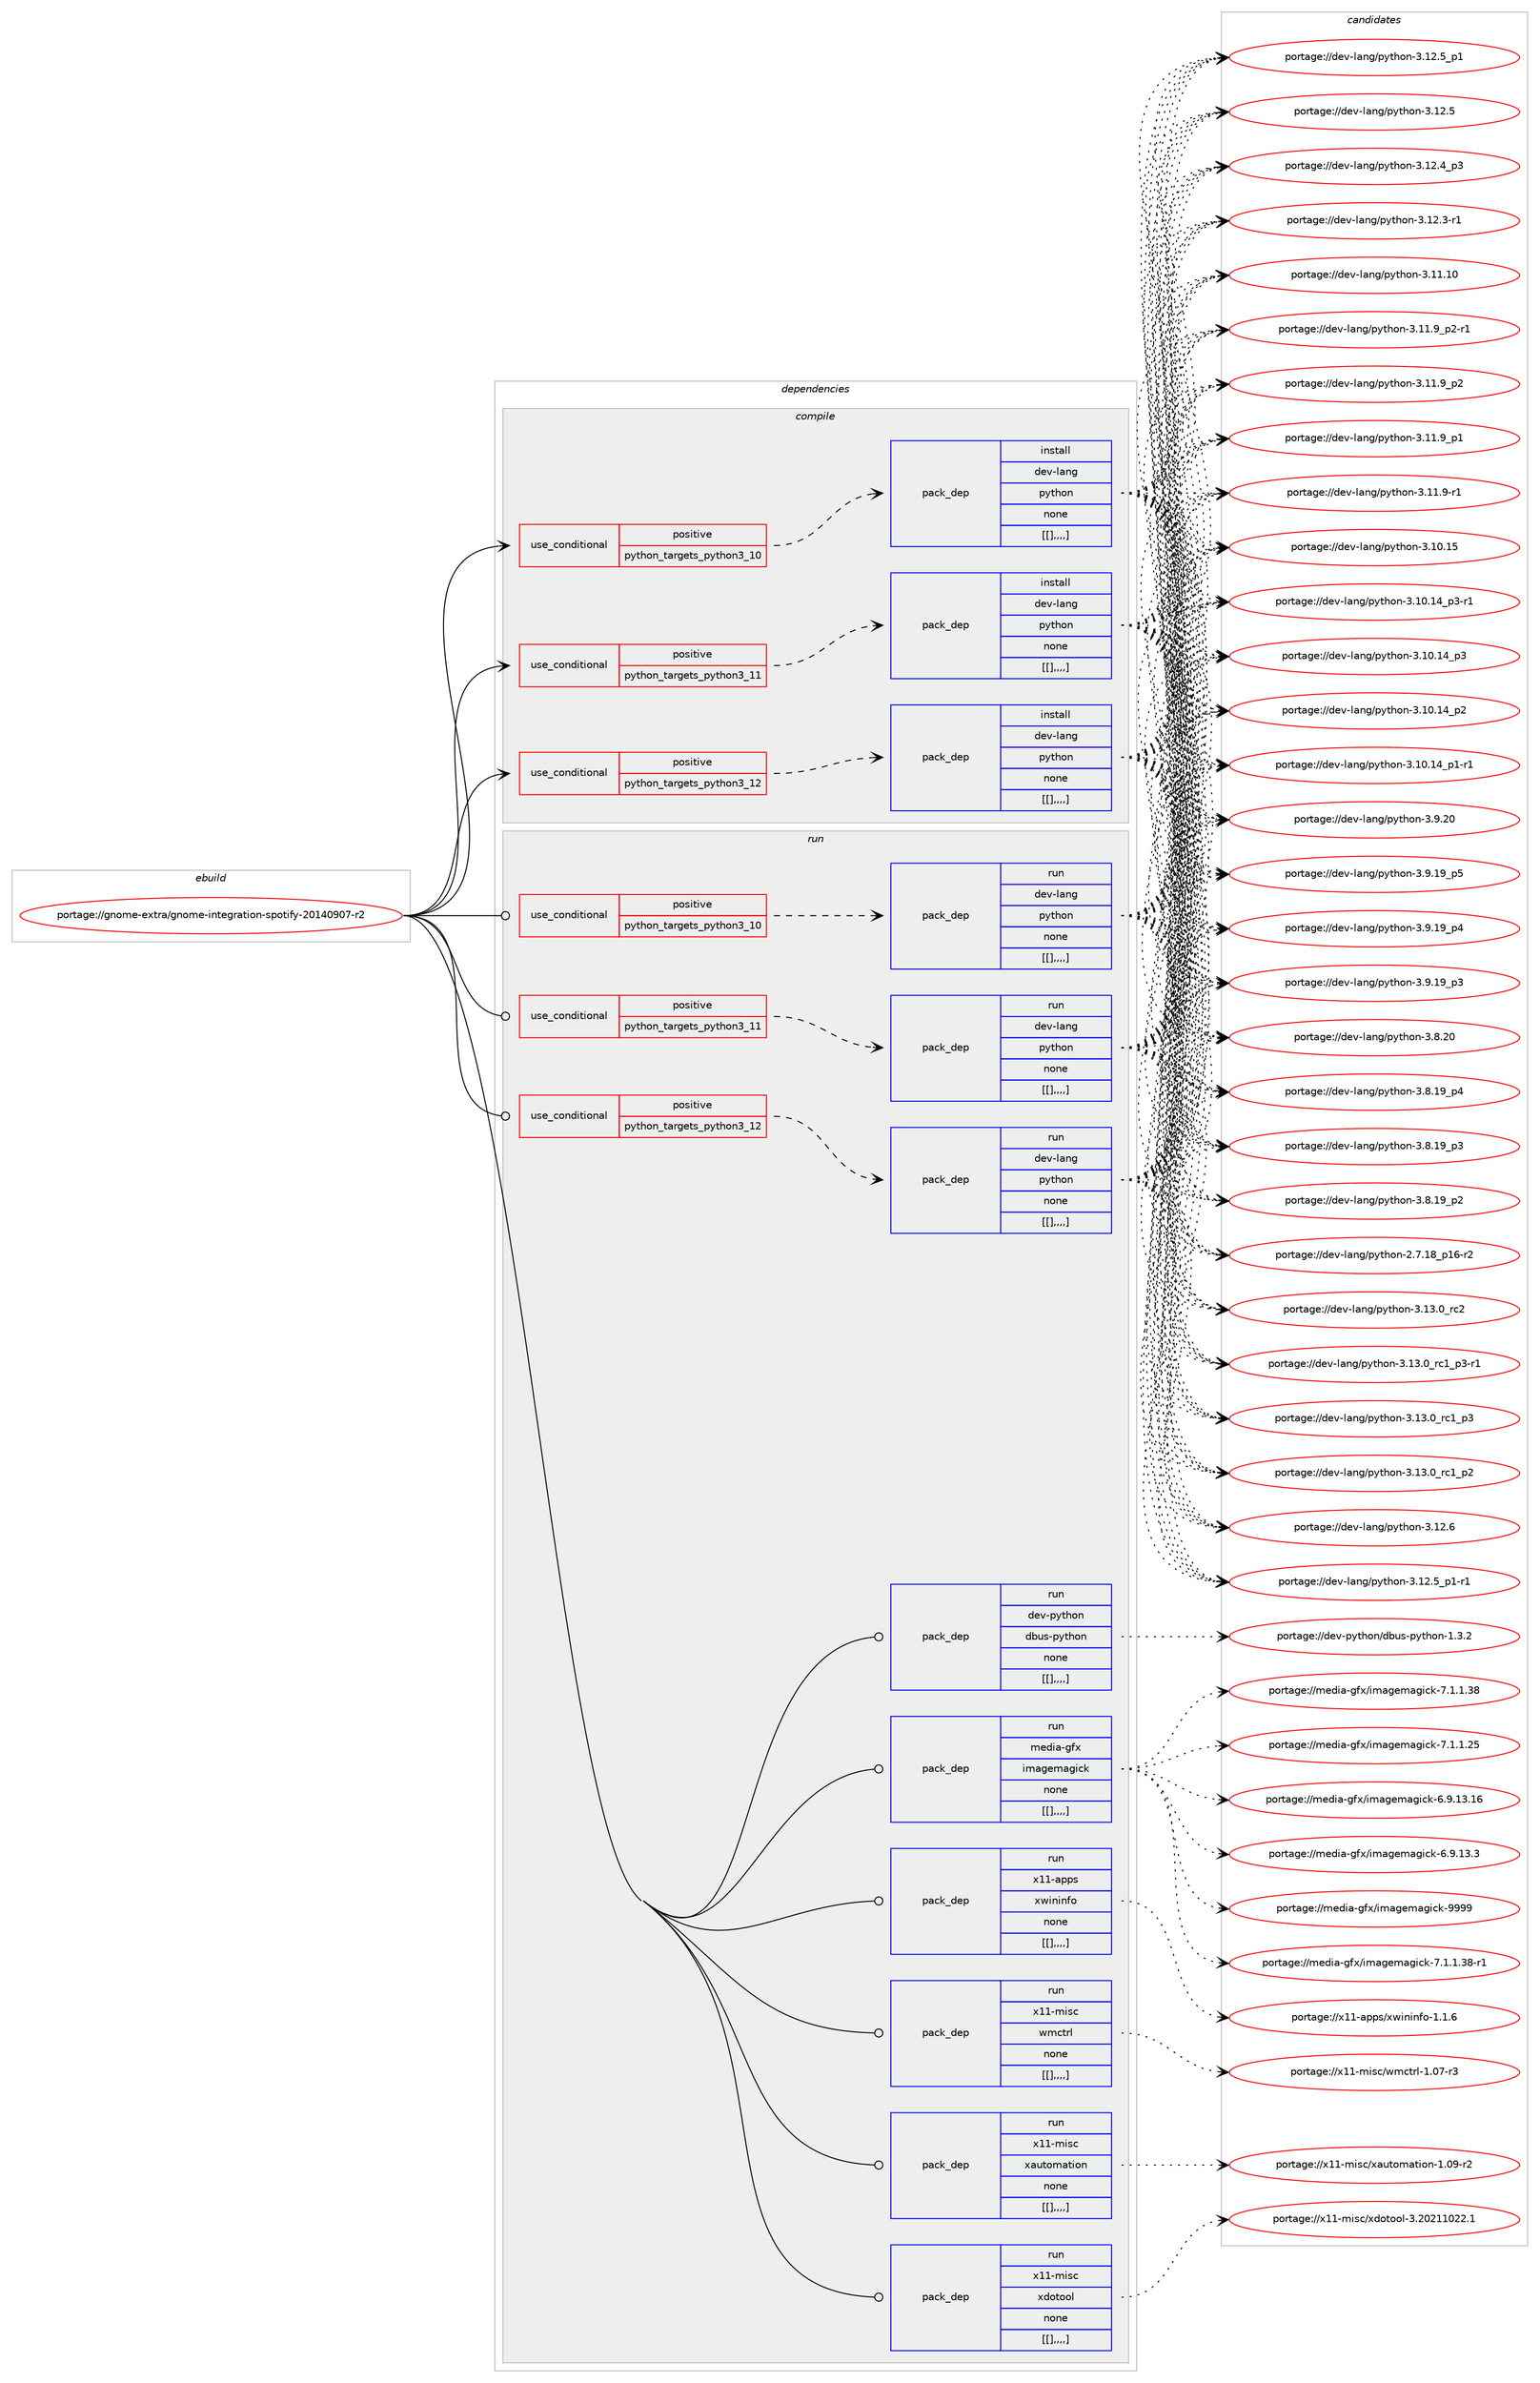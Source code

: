 digraph prolog {

# *************
# Graph options
# *************

newrank=true;
concentrate=true;
compound=true;
graph [rankdir=LR,fontname=Helvetica,fontsize=10,ranksep=1.5];#, ranksep=2.5, nodesep=0.2];
edge  [arrowhead=vee];
node  [fontname=Helvetica,fontsize=10];

# **********
# The ebuild
# **********

subgraph cluster_leftcol {
color=gray;
label=<<i>ebuild</i>>;
id [label="portage://gnome-extra/gnome-integration-spotify-20140907-r2", color=red, width=4, href="../gnome-extra/gnome-integration-spotify-20140907-r2.svg"];
}

# ****************
# The dependencies
# ****************

subgraph cluster_midcol {
color=gray;
label=<<i>dependencies</i>>;
subgraph cluster_compile {
fillcolor="#eeeeee";
style=filled;
label=<<i>compile</i>>;
subgraph cond67675 {
dependency244323 [label=<<TABLE BORDER="0" CELLBORDER="1" CELLSPACING="0" CELLPADDING="4"><TR><TD ROWSPAN="3" CELLPADDING="10">use_conditional</TD></TR><TR><TD>positive</TD></TR><TR><TD>python_targets_python3_10</TD></TR></TABLE>>, shape=none, color=red];
subgraph pack175130 {
dependency244324 [label=<<TABLE BORDER="0" CELLBORDER="1" CELLSPACING="0" CELLPADDING="4" WIDTH="220"><TR><TD ROWSPAN="6" CELLPADDING="30">pack_dep</TD></TR><TR><TD WIDTH="110">install</TD></TR><TR><TD>dev-lang</TD></TR><TR><TD>python</TD></TR><TR><TD>none</TD></TR><TR><TD>[[],,,,]</TD></TR></TABLE>>, shape=none, color=blue];
}
dependency244323:e -> dependency244324:w [weight=20,style="dashed",arrowhead="vee"];
}
id:e -> dependency244323:w [weight=20,style="solid",arrowhead="vee"];
subgraph cond67676 {
dependency244325 [label=<<TABLE BORDER="0" CELLBORDER="1" CELLSPACING="0" CELLPADDING="4"><TR><TD ROWSPAN="3" CELLPADDING="10">use_conditional</TD></TR><TR><TD>positive</TD></TR><TR><TD>python_targets_python3_11</TD></TR></TABLE>>, shape=none, color=red];
subgraph pack175131 {
dependency244326 [label=<<TABLE BORDER="0" CELLBORDER="1" CELLSPACING="0" CELLPADDING="4" WIDTH="220"><TR><TD ROWSPAN="6" CELLPADDING="30">pack_dep</TD></TR><TR><TD WIDTH="110">install</TD></TR><TR><TD>dev-lang</TD></TR><TR><TD>python</TD></TR><TR><TD>none</TD></TR><TR><TD>[[],,,,]</TD></TR></TABLE>>, shape=none, color=blue];
}
dependency244325:e -> dependency244326:w [weight=20,style="dashed",arrowhead="vee"];
}
id:e -> dependency244325:w [weight=20,style="solid",arrowhead="vee"];
subgraph cond67677 {
dependency244327 [label=<<TABLE BORDER="0" CELLBORDER="1" CELLSPACING="0" CELLPADDING="4"><TR><TD ROWSPAN="3" CELLPADDING="10">use_conditional</TD></TR><TR><TD>positive</TD></TR><TR><TD>python_targets_python3_12</TD></TR></TABLE>>, shape=none, color=red];
subgraph pack175132 {
dependency244328 [label=<<TABLE BORDER="0" CELLBORDER="1" CELLSPACING="0" CELLPADDING="4" WIDTH="220"><TR><TD ROWSPAN="6" CELLPADDING="30">pack_dep</TD></TR><TR><TD WIDTH="110">install</TD></TR><TR><TD>dev-lang</TD></TR><TR><TD>python</TD></TR><TR><TD>none</TD></TR><TR><TD>[[],,,,]</TD></TR></TABLE>>, shape=none, color=blue];
}
dependency244327:e -> dependency244328:w [weight=20,style="dashed",arrowhead="vee"];
}
id:e -> dependency244327:w [weight=20,style="solid",arrowhead="vee"];
}
subgraph cluster_compileandrun {
fillcolor="#eeeeee";
style=filled;
label=<<i>compile and run</i>>;
}
subgraph cluster_run {
fillcolor="#eeeeee";
style=filled;
label=<<i>run</i>>;
subgraph cond67678 {
dependency244329 [label=<<TABLE BORDER="0" CELLBORDER="1" CELLSPACING="0" CELLPADDING="4"><TR><TD ROWSPAN="3" CELLPADDING="10">use_conditional</TD></TR><TR><TD>positive</TD></TR><TR><TD>python_targets_python3_10</TD></TR></TABLE>>, shape=none, color=red];
subgraph pack175133 {
dependency244330 [label=<<TABLE BORDER="0" CELLBORDER="1" CELLSPACING="0" CELLPADDING="4" WIDTH="220"><TR><TD ROWSPAN="6" CELLPADDING="30">pack_dep</TD></TR><TR><TD WIDTH="110">run</TD></TR><TR><TD>dev-lang</TD></TR><TR><TD>python</TD></TR><TR><TD>none</TD></TR><TR><TD>[[],,,,]</TD></TR></TABLE>>, shape=none, color=blue];
}
dependency244329:e -> dependency244330:w [weight=20,style="dashed",arrowhead="vee"];
}
id:e -> dependency244329:w [weight=20,style="solid",arrowhead="odot"];
subgraph cond67679 {
dependency244331 [label=<<TABLE BORDER="0" CELLBORDER="1" CELLSPACING="0" CELLPADDING="4"><TR><TD ROWSPAN="3" CELLPADDING="10">use_conditional</TD></TR><TR><TD>positive</TD></TR><TR><TD>python_targets_python3_11</TD></TR></TABLE>>, shape=none, color=red];
subgraph pack175134 {
dependency244332 [label=<<TABLE BORDER="0" CELLBORDER="1" CELLSPACING="0" CELLPADDING="4" WIDTH="220"><TR><TD ROWSPAN="6" CELLPADDING="30">pack_dep</TD></TR><TR><TD WIDTH="110">run</TD></TR><TR><TD>dev-lang</TD></TR><TR><TD>python</TD></TR><TR><TD>none</TD></TR><TR><TD>[[],,,,]</TD></TR></TABLE>>, shape=none, color=blue];
}
dependency244331:e -> dependency244332:w [weight=20,style="dashed",arrowhead="vee"];
}
id:e -> dependency244331:w [weight=20,style="solid",arrowhead="odot"];
subgraph cond67680 {
dependency244333 [label=<<TABLE BORDER="0" CELLBORDER="1" CELLSPACING="0" CELLPADDING="4"><TR><TD ROWSPAN="3" CELLPADDING="10">use_conditional</TD></TR><TR><TD>positive</TD></TR><TR><TD>python_targets_python3_12</TD></TR></TABLE>>, shape=none, color=red];
subgraph pack175135 {
dependency244334 [label=<<TABLE BORDER="0" CELLBORDER="1" CELLSPACING="0" CELLPADDING="4" WIDTH="220"><TR><TD ROWSPAN="6" CELLPADDING="30">pack_dep</TD></TR><TR><TD WIDTH="110">run</TD></TR><TR><TD>dev-lang</TD></TR><TR><TD>python</TD></TR><TR><TD>none</TD></TR><TR><TD>[[],,,,]</TD></TR></TABLE>>, shape=none, color=blue];
}
dependency244333:e -> dependency244334:w [weight=20,style="dashed",arrowhead="vee"];
}
id:e -> dependency244333:w [weight=20,style="solid",arrowhead="odot"];
subgraph pack175136 {
dependency244335 [label=<<TABLE BORDER="0" CELLBORDER="1" CELLSPACING="0" CELLPADDING="4" WIDTH="220"><TR><TD ROWSPAN="6" CELLPADDING="30">pack_dep</TD></TR><TR><TD WIDTH="110">run</TD></TR><TR><TD>dev-python</TD></TR><TR><TD>dbus-python</TD></TR><TR><TD>none</TD></TR><TR><TD>[[],,,,]</TD></TR></TABLE>>, shape=none, color=blue];
}
id:e -> dependency244335:w [weight=20,style="solid",arrowhead="odot"];
subgraph pack175137 {
dependency244336 [label=<<TABLE BORDER="0" CELLBORDER="1" CELLSPACING="0" CELLPADDING="4" WIDTH="220"><TR><TD ROWSPAN="6" CELLPADDING="30">pack_dep</TD></TR><TR><TD WIDTH="110">run</TD></TR><TR><TD>media-gfx</TD></TR><TR><TD>imagemagick</TD></TR><TR><TD>none</TD></TR><TR><TD>[[],,,,]</TD></TR></TABLE>>, shape=none, color=blue];
}
id:e -> dependency244336:w [weight=20,style="solid",arrowhead="odot"];
subgraph pack175138 {
dependency244337 [label=<<TABLE BORDER="0" CELLBORDER="1" CELLSPACING="0" CELLPADDING="4" WIDTH="220"><TR><TD ROWSPAN="6" CELLPADDING="30">pack_dep</TD></TR><TR><TD WIDTH="110">run</TD></TR><TR><TD>x11-apps</TD></TR><TR><TD>xwininfo</TD></TR><TR><TD>none</TD></TR><TR><TD>[[],,,,]</TD></TR></TABLE>>, shape=none, color=blue];
}
id:e -> dependency244337:w [weight=20,style="solid",arrowhead="odot"];
subgraph pack175139 {
dependency244338 [label=<<TABLE BORDER="0" CELLBORDER="1" CELLSPACING="0" CELLPADDING="4" WIDTH="220"><TR><TD ROWSPAN="6" CELLPADDING="30">pack_dep</TD></TR><TR><TD WIDTH="110">run</TD></TR><TR><TD>x11-misc</TD></TR><TR><TD>wmctrl</TD></TR><TR><TD>none</TD></TR><TR><TD>[[],,,,]</TD></TR></TABLE>>, shape=none, color=blue];
}
id:e -> dependency244338:w [weight=20,style="solid",arrowhead="odot"];
subgraph pack175140 {
dependency244339 [label=<<TABLE BORDER="0" CELLBORDER="1" CELLSPACING="0" CELLPADDING="4" WIDTH="220"><TR><TD ROWSPAN="6" CELLPADDING="30">pack_dep</TD></TR><TR><TD WIDTH="110">run</TD></TR><TR><TD>x11-misc</TD></TR><TR><TD>xautomation</TD></TR><TR><TD>none</TD></TR><TR><TD>[[],,,,]</TD></TR></TABLE>>, shape=none, color=blue];
}
id:e -> dependency244339:w [weight=20,style="solid",arrowhead="odot"];
subgraph pack175141 {
dependency244340 [label=<<TABLE BORDER="0" CELLBORDER="1" CELLSPACING="0" CELLPADDING="4" WIDTH="220"><TR><TD ROWSPAN="6" CELLPADDING="30">pack_dep</TD></TR><TR><TD WIDTH="110">run</TD></TR><TR><TD>x11-misc</TD></TR><TR><TD>xdotool</TD></TR><TR><TD>none</TD></TR><TR><TD>[[],,,,]</TD></TR></TABLE>>, shape=none, color=blue];
}
id:e -> dependency244340:w [weight=20,style="solid",arrowhead="odot"];
}
}

# **************
# The candidates
# **************

subgraph cluster_choices {
rank=same;
color=gray;
label=<<i>candidates</i>>;

subgraph choice175130 {
color=black;
nodesep=1;
choice10010111845108971101034711212111610411111045514649514648951149950 [label="portage://dev-lang/python-3.13.0_rc2", color=red, width=4,href="../dev-lang/python-3.13.0_rc2.svg"];
choice1001011184510897110103471121211161041111104551464951464895114994995112514511449 [label="portage://dev-lang/python-3.13.0_rc1_p3-r1", color=red, width=4,href="../dev-lang/python-3.13.0_rc1_p3-r1.svg"];
choice100101118451089711010347112121116104111110455146495146489511499499511251 [label="portage://dev-lang/python-3.13.0_rc1_p3", color=red, width=4,href="../dev-lang/python-3.13.0_rc1_p3.svg"];
choice100101118451089711010347112121116104111110455146495146489511499499511250 [label="portage://dev-lang/python-3.13.0_rc1_p2", color=red, width=4,href="../dev-lang/python-3.13.0_rc1_p2.svg"];
choice10010111845108971101034711212111610411111045514649504654 [label="portage://dev-lang/python-3.12.6", color=red, width=4,href="../dev-lang/python-3.12.6.svg"];
choice1001011184510897110103471121211161041111104551464950465395112494511449 [label="portage://dev-lang/python-3.12.5_p1-r1", color=red, width=4,href="../dev-lang/python-3.12.5_p1-r1.svg"];
choice100101118451089711010347112121116104111110455146495046539511249 [label="portage://dev-lang/python-3.12.5_p1", color=red, width=4,href="../dev-lang/python-3.12.5_p1.svg"];
choice10010111845108971101034711212111610411111045514649504653 [label="portage://dev-lang/python-3.12.5", color=red, width=4,href="../dev-lang/python-3.12.5.svg"];
choice100101118451089711010347112121116104111110455146495046529511251 [label="portage://dev-lang/python-3.12.4_p3", color=red, width=4,href="../dev-lang/python-3.12.4_p3.svg"];
choice100101118451089711010347112121116104111110455146495046514511449 [label="portage://dev-lang/python-3.12.3-r1", color=red, width=4,href="../dev-lang/python-3.12.3-r1.svg"];
choice1001011184510897110103471121211161041111104551464949464948 [label="portage://dev-lang/python-3.11.10", color=red, width=4,href="../dev-lang/python-3.11.10.svg"];
choice1001011184510897110103471121211161041111104551464949465795112504511449 [label="portage://dev-lang/python-3.11.9_p2-r1", color=red, width=4,href="../dev-lang/python-3.11.9_p2-r1.svg"];
choice100101118451089711010347112121116104111110455146494946579511250 [label="portage://dev-lang/python-3.11.9_p2", color=red, width=4,href="../dev-lang/python-3.11.9_p2.svg"];
choice100101118451089711010347112121116104111110455146494946579511249 [label="portage://dev-lang/python-3.11.9_p1", color=red, width=4,href="../dev-lang/python-3.11.9_p1.svg"];
choice100101118451089711010347112121116104111110455146494946574511449 [label="portage://dev-lang/python-3.11.9-r1", color=red, width=4,href="../dev-lang/python-3.11.9-r1.svg"];
choice1001011184510897110103471121211161041111104551464948464953 [label="portage://dev-lang/python-3.10.15", color=red, width=4,href="../dev-lang/python-3.10.15.svg"];
choice100101118451089711010347112121116104111110455146494846495295112514511449 [label="portage://dev-lang/python-3.10.14_p3-r1", color=red, width=4,href="../dev-lang/python-3.10.14_p3-r1.svg"];
choice10010111845108971101034711212111610411111045514649484649529511251 [label="portage://dev-lang/python-3.10.14_p3", color=red, width=4,href="../dev-lang/python-3.10.14_p3.svg"];
choice10010111845108971101034711212111610411111045514649484649529511250 [label="portage://dev-lang/python-3.10.14_p2", color=red, width=4,href="../dev-lang/python-3.10.14_p2.svg"];
choice100101118451089711010347112121116104111110455146494846495295112494511449 [label="portage://dev-lang/python-3.10.14_p1-r1", color=red, width=4,href="../dev-lang/python-3.10.14_p1-r1.svg"];
choice10010111845108971101034711212111610411111045514657465048 [label="portage://dev-lang/python-3.9.20", color=red, width=4,href="../dev-lang/python-3.9.20.svg"];
choice100101118451089711010347112121116104111110455146574649579511253 [label="portage://dev-lang/python-3.9.19_p5", color=red, width=4,href="../dev-lang/python-3.9.19_p5.svg"];
choice100101118451089711010347112121116104111110455146574649579511252 [label="portage://dev-lang/python-3.9.19_p4", color=red, width=4,href="../dev-lang/python-3.9.19_p4.svg"];
choice100101118451089711010347112121116104111110455146574649579511251 [label="portage://dev-lang/python-3.9.19_p3", color=red, width=4,href="../dev-lang/python-3.9.19_p3.svg"];
choice10010111845108971101034711212111610411111045514656465048 [label="portage://dev-lang/python-3.8.20", color=red, width=4,href="../dev-lang/python-3.8.20.svg"];
choice100101118451089711010347112121116104111110455146564649579511252 [label="portage://dev-lang/python-3.8.19_p4", color=red, width=4,href="../dev-lang/python-3.8.19_p4.svg"];
choice100101118451089711010347112121116104111110455146564649579511251 [label="portage://dev-lang/python-3.8.19_p3", color=red, width=4,href="../dev-lang/python-3.8.19_p3.svg"];
choice100101118451089711010347112121116104111110455146564649579511250 [label="portage://dev-lang/python-3.8.19_p2", color=red, width=4,href="../dev-lang/python-3.8.19_p2.svg"];
choice100101118451089711010347112121116104111110455046554649569511249544511450 [label="portage://dev-lang/python-2.7.18_p16-r2", color=red, width=4,href="../dev-lang/python-2.7.18_p16-r2.svg"];
dependency244324:e -> choice10010111845108971101034711212111610411111045514649514648951149950:w [style=dotted,weight="100"];
dependency244324:e -> choice1001011184510897110103471121211161041111104551464951464895114994995112514511449:w [style=dotted,weight="100"];
dependency244324:e -> choice100101118451089711010347112121116104111110455146495146489511499499511251:w [style=dotted,weight="100"];
dependency244324:e -> choice100101118451089711010347112121116104111110455146495146489511499499511250:w [style=dotted,weight="100"];
dependency244324:e -> choice10010111845108971101034711212111610411111045514649504654:w [style=dotted,weight="100"];
dependency244324:e -> choice1001011184510897110103471121211161041111104551464950465395112494511449:w [style=dotted,weight="100"];
dependency244324:e -> choice100101118451089711010347112121116104111110455146495046539511249:w [style=dotted,weight="100"];
dependency244324:e -> choice10010111845108971101034711212111610411111045514649504653:w [style=dotted,weight="100"];
dependency244324:e -> choice100101118451089711010347112121116104111110455146495046529511251:w [style=dotted,weight="100"];
dependency244324:e -> choice100101118451089711010347112121116104111110455146495046514511449:w [style=dotted,weight="100"];
dependency244324:e -> choice1001011184510897110103471121211161041111104551464949464948:w [style=dotted,weight="100"];
dependency244324:e -> choice1001011184510897110103471121211161041111104551464949465795112504511449:w [style=dotted,weight="100"];
dependency244324:e -> choice100101118451089711010347112121116104111110455146494946579511250:w [style=dotted,weight="100"];
dependency244324:e -> choice100101118451089711010347112121116104111110455146494946579511249:w [style=dotted,weight="100"];
dependency244324:e -> choice100101118451089711010347112121116104111110455146494946574511449:w [style=dotted,weight="100"];
dependency244324:e -> choice1001011184510897110103471121211161041111104551464948464953:w [style=dotted,weight="100"];
dependency244324:e -> choice100101118451089711010347112121116104111110455146494846495295112514511449:w [style=dotted,weight="100"];
dependency244324:e -> choice10010111845108971101034711212111610411111045514649484649529511251:w [style=dotted,weight="100"];
dependency244324:e -> choice10010111845108971101034711212111610411111045514649484649529511250:w [style=dotted,weight="100"];
dependency244324:e -> choice100101118451089711010347112121116104111110455146494846495295112494511449:w [style=dotted,weight="100"];
dependency244324:e -> choice10010111845108971101034711212111610411111045514657465048:w [style=dotted,weight="100"];
dependency244324:e -> choice100101118451089711010347112121116104111110455146574649579511253:w [style=dotted,weight="100"];
dependency244324:e -> choice100101118451089711010347112121116104111110455146574649579511252:w [style=dotted,weight="100"];
dependency244324:e -> choice100101118451089711010347112121116104111110455146574649579511251:w [style=dotted,weight="100"];
dependency244324:e -> choice10010111845108971101034711212111610411111045514656465048:w [style=dotted,weight="100"];
dependency244324:e -> choice100101118451089711010347112121116104111110455146564649579511252:w [style=dotted,weight="100"];
dependency244324:e -> choice100101118451089711010347112121116104111110455146564649579511251:w [style=dotted,weight="100"];
dependency244324:e -> choice100101118451089711010347112121116104111110455146564649579511250:w [style=dotted,weight="100"];
dependency244324:e -> choice100101118451089711010347112121116104111110455046554649569511249544511450:w [style=dotted,weight="100"];
}
subgraph choice175131 {
color=black;
nodesep=1;
choice10010111845108971101034711212111610411111045514649514648951149950 [label="portage://dev-lang/python-3.13.0_rc2", color=red, width=4,href="../dev-lang/python-3.13.0_rc2.svg"];
choice1001011184510897110103471121211161041111104551464951464895114994995112514511449 [label="portage://dev-lang/python-3.13.0_rc1_p3-r1", color=red, width=4,href="../dev-lang/python-3.13.0_rc1_p3-r1.svg"];
choice100101118451089711010347112121116104111110455146495146489511499499511251 [label="portage://dev-lang/python-3.13.0_rc1_p3", color=red, width=4,href="../dev-lang/python-3.13.0_rc1_p3.svg"];
choice100101118451089711010347112121116104111110455146495146489511499499511250 [label="portage://dev-lang/python-3.13.0_rc1_p2", color=red, width=4,href="../dev-lang/python-3.13.0_rc1_p2.svg"];
choice10010111845108971101034711212111610411111045514649504654 [label="portage://dev-lang/python-3.12.6", color=red, width=4,href="../dev-lang/python-3.12.6.svg"];
choice1001011184510897110103471121211161041111104551464950465395112494511449 [label="portage://dev-lang/python-3.12.5_p1-r1", color=red, width=4,href="../dev-lang/python-3.12.5_p1-r1.svg"];
choice100101118451089711010347112121116104111110455146495046539511249 [label="portage://dev-lang/python-3.12.5_p1", color=red, width=4,href="../dev-lang/python-3.12.5_p1.svg"];
choice10010111845108971101034711212111610411111045514649504653 [label="portage://dev-lang/python-3.12.5", color=red, width=4,href="../dev-lang/python-3.12.5.svg"];
choice100101118451089711010347112121116104111110455146495046529511251 [label="portage://dev-lang/python-3.12.4_p3", color=red, width=4,href="../dev-lang/python-3.12.4_p3.svg"];
choice100101118451089711010347112121116104111110455146495046514511449 [label="portage://dev-lang/python-3.12.3-r1", color=red, width=4,href="../dev-lang/python-3.12.3-r1.svg"];
choice1001011184510897110103471121211161041111104551464949464948 [label="portage://dev-lang/python-3.11.10", color=red, width=4,href="../dev-lang/python-3.11.10.svg"];
choice1001011184510897110103471121211161041111104551464949465795112504511449 [label="portage://dev-lang/python-3.11.9_p2-r1", color=red, width=4,href="../dev-lang/python-3.11.9_p2-r1.svg"];
choice100101118451089711010347112121116104111110455146494946579511250 [label="portage://dev-lang/python-3.11.9_p2", color=red, width=4,href="../dev-lang/python-3.11.9_p2.svg"];
choice100101118451089711010347112121116104111110455146494946579511249 [label="portage://dev-lang/python-3.11.9_p1", color=red, width=4,href="../dev-lang/python-3.11.9_p1.svg"];
choice100101118451089711010347112121116104111110455146494946574511449 [label="portage://dev-lang/python-3.11.9-r1", color=red, width=4,href="../dev-lang/python-3.11.9-r1.svg"];
choice1001011184510897110103471121211161041111104551464948464953 [label="portage://dev-lang/python-3.10.15", color=red, width=4,href="../dev-lang/python-3.10.15.svg"];
choice100101118451089711010347112121116104111110455146494846495295112514511449 [label="portage://dev-lang/python-3.10.14_p3-r1", color=red, width=4,href="../dev-lang/python-3.10.14_p3-r1.svg"];
choice10010111845108971101034711212111610411111045514649484649529511251 [label="portage://dev-lang/python-3.10.14_p3", color=red, width=4,href="../dev-lang/python-3.10.14_p3.svg"];
choice10010111845108971101034711212111610411111045514649484649529511250 [label="portage://dev-lang/python-3.10.14_p2", color=red, width=4,href="../dev-lang/python-3.10.14_p2.svg"];
choice100101118451089711010347112121116104111110455146494846495295112494511449 [label="portage://dev-lang/python-3.10.14_p1-r1", color=red, width=4,href="../dev-lang/python-3.10.14_p1-r1.svg"];
choice10010111845108971101034711212111610411111045514657465048 [label="portage://dev-lang/python-3.9.20", color=red, width=4,href="../dev-lang/python-3.9.20.svg"];
choice100101118451089711010347112121116104111110455146574649579511253 [label="portage://dev-lang/python-3.9.19_p5", color=red, width=4,href="../dev-lang/python-3.9.19_p5.svg"];
choice100101118451089711010347112121116104111110455146574649579511252 [label="portage://dev-lang/python-3.9.19_p4", color=red, width=4,href="../dev-lang/python-3.9.19_p4.svg"];
choice100101118451089711010347112121116104111110455146574649579511251 [label="portage://dev-lang/python-3.9.19_p3", color=red, width=4,href="../dev-lang/python-3.9.19_p3.svg"];
choice10010111845108971101034711212111610411111045514656465048 [label="portage://dev-lang/python-3.8.20", color=red, width=4,href="../dev-lang/python-3.8.20.svg"];
choice100101118451089711010347112121116104111110455146564649579511252 [label="portage://dev-lang/python-3.8.19_p4", color=red, width=4,href="../dev-lang/python-3.8.19_p4.svg"];
choice100101118451089711010347112121116104111110455146564649579511251 [label="portage://dev-lang/python-3.8.19_p3", color=red, width=4,href="../dev-lang/python-3.8.19_p3.svg"];
choice100101118451089711010347112121116104111110455146564649579511250 [label="portage://dev-lang/python-3.8.19_p2", color=red, width=4,href="../dev-lang/python-3.8.19_p2.svg"];
choice100101118451089711010347112121116104111110455046554649569511249544511450 [label="portage://dev-lang/python-2.7.18_p16-r2", color=red, width=4,href="../dev-lang/python-2.7.18_p16-r2.svg"];
dependency244326:e -> choice10010111845108971101034711212111610411111045514649514648951149950:w [style=dotted,weight="100"];
dependency244326:e -> choice1001011184510897110103471121211161041111104551464951464895114994995112514511449:w [style=dotted,weight="100"];
dependency244326:e -> choice100101118451089711010347112121116104111110455146495146489511499499511251:w [style=dotted,weight="100"];
dependency244326:e -> choice100101118451089711010347112121116104111110455146495146489511499499511250:w [style=dotted,weight="100"];
dependency244326:e -> choice10010111845108971101034711212111610411111045514649504654:w [style=dotted,weight="100"];
dependency244326:e -> choice1001011184510897110103471121211161041111104551464950465395112494511449:w [style=dotted,weight="100"];
dependency244326:e -> choice100101118451089711010347112121116104111110455146495046539511249:w [style=dotted,weight="100"];
dependency244326:e -> choice10010111845108971101034711212111610411111045514649504653:w [style=dotted,weight="100"];
dependency244326:e -> choice100101118451089711010347112121116104111110455146495046529511251:w [style=dotted,weight="100"];
dependency244326:e -> choice100101118451089711010347112121116104111110455146495046514511449:w [style=dotted,weight="100"];
dependency244326:e -> choice1001011184510897110103471121211161041111104551464949464948:w [style=dotted,weight="100"];
dependency244326:e -> choice1001011184510897110103471121211161041111104551464949465795112504511449:w [style=dotted,weight="100"];
dependency244326:e -> choice100101118451089711010347112121116104111110455146494946579511250:w [style=dotted,weight="100"];
dependency244326:e -> choice100101118451089711010347112121116104111110455146494946579511249:w [style=dotted,weight="100"];
dependency244326:e -> choice100101118451089711010347112121116104111110455146494946574511449:w [style=dotted,weight="100"];
dependency244326:e -> choice1001011184510897110103471121211161041111104551464948464953:w [style=dotted,weight="100"];
dependency244326:e -> choice100101118451089711010347112121116104111110455146494846495295112514511449:w [style=dotted,weight="100"];
dependency244326:e -> choice10010111845108971101034711212111610411111045514649484649529511251:w [style=dotted,weight="100"];
dependency244326:e -> choice10010111845108971101034711212111610411111045514649484649529511250:w [style=dotted,weight="100"];
dependency244326:e -> choice100101118451089711010347112121116104111110455146494846495295112494511449:w [style=dotted,weight="100"];
dependency244326:e -> choice10010111845108971101034711212111610411111045514657465048:w [style=dotted,weight="100"];
dependency244326:e -> choice100101118451089711010347112121116104111110455146574649579511253:w [style=dotted,weight="100"];
dependency244326:e -> choice100101118451089711010347112121116104111110455146574649579511252:w [style=dotted,weight="100"];
dependency244326:e -> choice100101118451089711010347112121116104111110455146574649579511251:w [style=dotted,weight="100"];
dependency244326:e -> choice10010111845108971101034711212111610411111045514656465048:w [style=dotted,weight="100"];
dependency244326:e -> choice100101118451089711010347112121116104111110455146564649579511252:w [style=dotted,weight="100"];
dependency244326:e -> choice100101118451089711010347112121116104111110455146564649579511251:w [style=dotted,weight="100"];
dependency244326:e -> choice100101118451089711010347112121116104111110455146564649579511250:w [style=dotted,weight="100"];
dependency244326:e -> choice100101118451089711010347112121116104111110455046554649569511249544511450:w [style=dotted,weight="100"];
}
subgraph choice175132 {
color=black;
nodesep=1;
choice10010111845108971101034711212111610411111045514649514648951149950 [label="portage://dev-lang/python-3.13.0_rc2", color=red, width=4,href="../dev-lang/python-3.13.0_rc2.svg"];
choice1001011184510897110103471121211161041111104551464951464895114994995112514511449 [label="portage://dev-lang/python-3.13.0_rc1_p3-r1", color=red, width=4,href="../dev-lang/python-3.13.0_rc1_p3-r1.svg"];
choice100101118451089711010347112121116104111110455146495146489511499499511251 [label="portage://dev-lang/python-3.13.0_rc1_p3", color=red, width=4,href="../dev-lang/python-3.13.0_rc1_p3.svg"];
choice100101118451089711010347112121116104111110455146495146489511499499511250 [label="portage://dev-lang/python-3.13.0_rc1_p2", color=red, width=4,href="../dev-lang/python-3.13.0_rc1_p2.svg"];
choice10010111845108971101034711212111610411111045514649504654 [label="portage://dev-lang/python-3.12.6", color=red, width=4,href="../dev-lang/python-3.12.6.svg"];
choice1001011184510897110103471121211161041111104551464950465395112494511449 [label="portage://dev-lang/python-3.12.5_p1-r1", color=red, width=4,href="../dev-lang/python-3.12.5_p1-r1.svg"];
choice100101118451089711010347112121116104111110455146495046539511249 [label="portage://dev-lang/python-3.12.5_p1", color=red, width=4,href="../dev-lang/python-3.12.5_p1.svg"];
choice10010111845108971101034711212111610411111045514649504653 [label="portage://dev-lang/python-3.12.5", color=red, width=4,href="../dev-lang/python-3.12.5.svg"];
choice100101118451089711010347112121116104111110455146495046529511251 [label="portage://dev-lang/python-3.12.4_p3", color=red, width=4,href="../dev-lang/python-3.12.4_p3.svg"];
choice100101118451089711010347112121116104111110455146495046514511449 [label="portage://dev-lang/python-3.12.3-r1", color=red, width=4,href="../dev-lang/python-3.12.3-r1.svg"];
choice1001011184510897110103471121211161041111104551464949464948 [label="portage://dev-lang/python-3.11.10", color=red, width=4,href="../dev-lang/python-3.11.10.svg"];
choice1001011184510897110103471121211161041111104551464949465795112504511449 [label="portage://dev-lang/python-3.11.9_p2-r1", color=red, width=4,href="../dev-lang/python-3.11.9_p2-r1.svg"];
choice100101118451089711010347112121116104111110455146494946579511250 [label="portage://dev-lang/python-3.11.9_p2", color=red, width=4,href="../dev-lang/python-3.11.9_p2.svg"];
choice100101118451089711010347112121116104111110455146494946579511249 [label="portage://dev-lang/python-3.11.9_p1", color=red, width=4,href="../dev-lang/python-3.11.9_p1.svg"];
choice100101118451089711010347112121116104111110455146494946574511449 [label="portage://dev-lang/python-3.11.9-r1", color=red, width=4,href="../dev-lang/python-3.11.9-r1.svg"];
choice1001011184510897110103471121211161041111104551464948464953 [label="portage://dev-lang/python-3.10.15", color=red, width=4,href="../dev-lang/python-3.10.15.svg"];
choice100101118451089711010347112121116104111110455146494846495295112514511449 [label="portage://dev-lang/python-3.10.14_p3-r1", color=red, width=4,href="../dev-lang/python-3.10.14_p3-r1.svg"];
choice10010111845108971101034711212111610411111045514649484649529511251 [label="portage://dev-lang/python-3.10.14_p3", color=red, width=4,href="../dev-lang/python-3.10.14_p3.svg"];
choice10010111845108971101034711212111610411111045514649484649529511250 [label="portage://dev-lang/python-3.10.14_p2", color=red, width=4,href="../dev-lang/python-3.10.14_p2.svg"];
choice100101118451089711010347112121116104111110455146494846495295112494511449 [label="portage://dev-lang/python-3.10.14_p1-r1", color=red, width=4,href="../dev-lang/python-3.10.14_p1-r1.svg"];
choice10010111845108971101034711212111610411111045514657465048 [label="portage://dev-lang/python-3.9.20", color=red, width=4,href="../dev-lang/python-3.9.20.svg"];
choice100101118451089711010347112121116104111110455146574649579511253 [label="portage://dev-lang/python-3.9.19_p5", color=red, width=4,href="../dev-lang/python-3.9.19_p5.svg"];
choice100101118451089711010347112121116104111110455146574649579511252 [label="portage://dev-lang/python-3.9.19_p4", color=red, width=4,href="../dev-lang/python-3.9.19_p4.svg"];
choice100101118451089711010347112121116104111110455146574649579511251 [label="portage://dev-lang/python-3.9.19_p3", color=red, width=4,href="../dev-lang/python-3.9.19_p3.svg"];
choice10010111845108971101034711212111610411111045514656465048 [label="portage://dev-lang/python-3.8.20", color=red, width=4,href="../dev-lang/python-3.8.20.svg"];
choice100101118451089711010347112121116104111110455146564649579511252 [label="portage://dev-lang/python-3.8.19_p4", color=red, width=4,href="../dev-lang/python-3.8.19_p4.svg"];
choice100101118451089711010347112121116104111110455146564649579511251 [label="portage://dev-lang/python-3.8.19_p3", color=red, width=4,href="../dev-lang/python-3.8.19_p3.svg"];
choice100101118451089711010347112121116104111110455146564649579511250 [label="portage://dev-lang/python-3.8.19_p2", color=red, width=4,href="../dev-lang/python-3.8.19_p2.svg"];
choice100101118451089711010347112121116104111110455046554649569511249544511450 [label="portage://dev-lang/python-2.7.18_p16-r2", color=red, width=4,href="../dev-lang/python-2.7.18_p16-r2.svg"];
dependency244328:e -> choice10010111845108971101034711212111610411111045514649514648951149950:w [style=dotted,weight="100"];
dependency244328:e -> choice1001011184510897110103471121211161041111104551464951464895114994995112514511449:w [style=dotted,weight="100"];
dependency244328:e -> choice100101118451089711010347112121116104111110455146495146489511499499511251:w [style=dotted,weight="100"];
dependency244328:e -> choice100101118451089711010347112121116104111110455146495146489511499499511250:w [style=dotted,weight="100"];
dependency244328:e -> choice10010111845108971101034711212111610411111045514649504654:w [style=dotted,weight="100"];
dependency244328:e -> choice1001011184510897110103471121211161041111104551464950465395112494511449:w [style=dotted,weight="100"];
dependency244328:e -> choice100101118451089711010347112121116104111110455146495046539511249:w [style=dotted,weight="100"];
dependency244328:e -> choice10010111845108971101034711212111610411111045514649504653:w [style=dotted,weight="100"];
dependency244328:e -> choice100101118451089711010347112121116104111110455146495046529511251:w [style=dotted,weight="100"];
dependency244328:e -> choice100101118451089711010347112121116104111110455146495046514511449:w [style=dotted,weight="100"];
dependency244328:e -> choice1001011184510897110103471121211161041111104551464949464948:w [style=dotted,weight="100"];
dependency244328:e -> choice1001011184510897110103471121211161041111104551464949465795112504511449:w [style=dotted,weight="100"];
dependency244328:e -> choice100101118451089711010347112121116104111110455146494946579511250:w [style=dotted,weight="100"];
dependency244328:e -> choice100101118451089711010347112121116104111110455146494946579511249:w [style=dotted,weight="100"];
dependency244328:e -> choice100101118451089711010347112121116104111110455146494946574511449:w [style=dotted,weight="100"];
dependency244328:e -> choice1001011184510897110103471121211161041111104551464948464953:w [style=dotted,weight="100"];
dependency244328:e -> choice100101118451089711010347112121116104111110455146494846495295112514511449:w [style=dotted,weight="100"];
dependency244328:e -> choice10010111845108971101034711212111610411111045514649484649529511251:w [style=dotted,weight="100"];
dependency244328:e -> choice10010111845108971101034711212111610411111045514649484649529511250:w [style=dotted,weight="100"];
dependency244328:e -> choice100101118451089711010347112121116104111110455146494846495295112494511449:w [style=dotted,weight="100"];
dependency244328:e -> choice10010111845108971101034711212111610411111045514657465048:w [style=dotted,weight="100"];
dependency244328:e -> choice100101118451089711010347112121116104111110455146574649579511253:w [style=dotted,weight="100"];
dependency244328:e -> choice100101118451089711010347112121116104111110455146574649579511252:w [style=dotted,weight="100"];
dependency244328:e -> choice100101118451089711010347112121116104111110455146574649579511251:w [style=dotted,weight="100"];
dependency244328:e -> choice10010111845108971101034711212111610411111045514656465048:w [style=dotted,weight="100"];
dependency244328:e -> choice100101118451089711010347112121116104111110455146564649579511252:w [style=dotted,weight="100"];
dependency244328:e -> choice100101118451089711010347112121116104111110455146564649579511251:w [style=dotted,weight="100"];
dependency244328:e -> choice100101118451089711010347112121116104111110455146564649579511250:w [style=dotted,weight="100"];
dependency244328:e -> choice100101118451089711010347112121116104111110455046554649569511249544511450:w [style=dotted,weight="100"];
}
subgraph choice175133 {
color=black;
nodesep=1;
choice10010111845108971101034711212111610411111045514649514648951149950 [label="portage://dev-lang/python-3.13.0_rc2", color=red, width=4,href="../dev-lang/python-3.13.0_rc2.svg"];
choice1001011184510897110103471121211161041111104551464951464895114994995112514511449 [label="portage://dev-lang/python-3.13.0_rc1_p3-r1", color=red, width=4,href="../dev-lang/python-3.13.0_rc1_p3-r1.svg"];
choice100101118451089711010347112121116104111110455146495146489511499499511251 [label="portage://dev-lang/python-3.13.0_rc1_p3", color=red, width=4,href="../dev-lang/python-3.13.0_rc1_p3.svg"];
choice100101118451089711010347112121116104111110455146495146489511499499511250 [label="portage://dev-lang/python-3.13.0_rc1_p2", color=red, width=4,href="../dev-lang/python-3.13.0_rc1_p2.svg"];
choice10010111845108971101034711212111610411111045514649504654 [label="portage://dev-lang/python-3.12.6", color=red, width=4,href="../dev-lang/python-3.12.6.svg"];
choice1001011184510897110103471121211161041111104551464950465395112494511449 [label="portage://dev-lang/python-3.12.5_p1-r1", color=red, width=4,href="../dev-lang/python-3.12.5_p1-r1.svg"];
choice100101118451089711010347112121116104111110455146495046539511249 [label="portage://dev-lang/python-3.12.5_p1", color=red, width=4,href="../dev-lang/python-3.12.5_p1.svg"];
choice10010111845108971101034711212111610411111045514649504653 [label="portage://dev-lang/python-3.12.5", color=red, width=4,href="../dev-lang/python-3.12.5.svg"];
choice100101118451089711010347112121116104111110455146495046529511251 [label="portage://dev-lang/python-3.12.4_p3", color=red, width=4,href="../dev-lang/python-3.12.4_p3.svg"];
choice100101118451089711010347112121116104111110455146495046514511449 [label="portage://dev-lang/python-3.12.3-r1", color=red, width=4,href="../dev-lang/python-3.12.3-r1.svg"];
choice1001011184510897110103471121211161041111104551464949464948 [label="portage://dev-lang/python-3.11.10", color=red, width=4,href="../dev-lang/python-3.11.10.svg"];
choice1001011184510897110103471121211161041111104551464949465795112504511449 [label="portage://dev-lang/python-3.11.9_p2-r1", color=red, width=4,href="../dev-lang/python-3.11.9_p2-r1.svg"];
choice100101118451089711010347112121116104111110455146494946579511250 [label="portage://dev-lang/python-3.11.9_p2", color=red, width=4,href="../dev-lang/python-3.11.9_p2.svg"];
choice100101118451089711010347112121116104111110455146494946579511249 [label="portage://dev-lang/python-3.11.9_p1", color=red, width=4,href="../dev-lang/python-3.11.9_p1.svg"];
choice100101118451089711010347112121116104111110455146494946574511449 [label="portage://dev-lang/python-3.11.9-r1", color=red, width=4,href="../dev-lang/python-3.11.9-r1.svg"];
choice1001011184510897110103471121211161041111104551464948464953 [label="portage://dev-lang/python-3.10.15", color=red, width=4,href="../dev-lang/python-3.10.15.svg"];
choice100101118451089711010347112121116104111110455146494846495295112514511449 [label="portage://dev-lang/python-3.10.14_p3-r1", color=red, width=4,href="../dev-lang/python-3.10.14_p3-r1.svg"];
choice10010111845108971101034711212111610411111045514649484649529511251 [label="portage://dev-lang/python-3.10.14_p3", color=red, width=4,href="../dev-lang/python-3.10.14_p3.svg"];
choice10010111845108971101034711212111610411111045514649484649529511250 [label="portage://dev-lang/python-3.10.14_p2", color=red, width=4,href="../dev-lang/python-3.10.14_p2.svg"];
choice100101118451089711010347112121116104111110455146494846495295112494511449 [label="portage://dev-lang/python-3.10.14_p1-r1", color=red, width=4,href="../dev-lang/python-3.10.14_p1-r1.svg"];
choice10010111845108971101034711212111610411111045514657465048 [label="portage://dev-lang/python-3.9.20", color=red, width=4,href="../dev-lang/python-3.9.20.svg"];
choice100101118451089711010347112121116104111110455146574649579511253 [label="portage://dev-lang/python-3.9.19_p5", color=red, width=4,href="../dev-lang/python-3.9.19_p5.svg"];
choice100101118451089711010347112121116104111110455146574649579511252 [label="portage://dev-lang/python-3.9.19_p4", color=red, width=4,href="../dev-lang/python-3.9.19_p4.svg"];
choice100101118451089711010347112121116104111110455146574649579511251 [label="portage://dev-lang/python-3.9.19_p3", color=red, width=4,href="../dev-lang/python-3.9.19_p3.svg"];
choice10010111845108971101034711212111610411111045514656465048 [label="portage://dev-lang/python-3.8.20", color=red, width=4,href="../dev-lang/python-3.8.20.svg"];
choice100101118451089711010347112121116104111110455146564649579511252 [label="portage://dev-lang/python-3.8.19_p4", color=red, width=4,href="../dev-lang/python-3.8.19_p4.svg"];
choice100101118451089711010347112121116104111110455146564649579511251 [label="portage://dev-lang/python-3.8.19_p3", color=red, width=4,href="../dev-lang/python-3.8.19_p3.svg"];
choice100101118451089711010347112121116104111110455146564649579511250 [label="portage://dev-lang/python-3.8.19_p2", color=red, width=4,href="../dev-lang/python-3.8.19_p2.svg"];
choice100101118451089711010347112121116104111110455046554649569511249544511450 [label="portage://dev-lang/python-2.7.18_p16-r2", color=red, width=4,href="../dev-lang/python-2.7.18_p16-r2.svg"];
dependency244330:e -> choice10010111845108971101034711212111610411111045514649514648951149950:w [style=dotted,weight="100"];
dependency244330:e -> choice1001011184510897110103471121211161041111104551464951464895114994995112514511449:w [style=dotted,weight="100"];
dependency244330:e -> choice100101118451089711010347112121116104111110455146495146489511499499511251:w [style=dotted,weight="100"];
dependency244330:e -> choice100101118451089711010347112121116104111110455146495146489511499499511250:w [style=dotted,weight="100"];
dependency244330:e -> choice10010111845108971101034711212111610411111045514649504654:w [style=dotted,weight="100"];
dependency244330:e -> choice1001011184510897110103471121211161041111104551464950465395112494511449:w [style=dotted,weight="100"];
dependency244330:e -> choice100101118451089711010347112121116104111110455146495046539511249:w [style=dotted,weight="100"];
dependency244330:e -> choice10010111845108971101034711212111610411111045514649504653:w [style=dotted,weight="100"];
dependency244330:e -> choice100101118451089711010347112121116104111110455146495046529511251:w [style=dotted,weight="100"];
dependency244330:e -> choice100101118451089711010347112121116104111110455146495046514511449:w [style=dotted,weight="100"];
dependency244330:e -> choice1001011184510897110103471121211161041111104551464949464948:w [style=dotted,weight="100"];
dependency244330:e -> choice1001011184510897110103471121211161041111104551464949465795112504511449:w [style=dotted,weight="100"];
dependency244330:e -> choice100101118451089711010347112121116104111110455146494946579511250:w [style=dotted,weight="100"];
dependency244330:e -> choice100101118451089711010347112121116104111110455146494946579511249:w [style=dotted,weight="100"];
dependency244330:e -> choice100101118451089711010347112121116104111110455146494946574511449:w [style=dotted,weight="100"];
dependency244330:e -> choice1001011184510897110103471121211161041111104551464948464953:w [style=dotted,weight="100"];
dependency244330:e -> choice100101118451089711010347112121116104111110455146494846495295112514511449:w [style=dotted,weight="100"];
dependency244330:e -> choice10010111845108971101034711212111610411111045514649484649529511251:w [style=dotted,weight="100"];
dependency244330:e -> choice10010111845108971101034711212111610411111045514649484649529511250:w [style=dotted,weight="100"];
dependency244330:e -> choice100101118451089711010347112121116104111110455146494846495295112494511449:w [style=dotted,weight="100"];
dependency244330:e -> choice10010111845108971101034711212111610411111045514657465048:w [style=dotted,weight="100"];
dependency244330:e -> choice100101118451089711010347112121116104111110455146574649579511253:w [style=dotted,weight="100"];
dependency244330:e -> choice100101118451089711010347112121116104111110455146574649579511252:w [style=dotted,weight="100"];
dependency244330:e -> choice100101118451089711010347112121116104111110455146574649579511251:w [style=dotted,weight="100"];
dependency244330:e -> choice10010111845108971101034711212111610411111045514656465048:w [style=dotted,weight="100"];
dependency244330:e -> choice100101118451089711010347112121116104111110455146564649579511252:w [style=dotted,weight="100"];
dependency244330:e -> choice100101118451089711010347112121116104111110455146564649579511251:w [style=dotted,weight="100"];
dependency244330:e -> choice100101118451089711010347112121116104111110455146564649579511250:w [style=dotted,weight="100"];
dependency244330:e -> choice100101118451089711010347112121116104111110455046554649569511249544511450:w [style=dotted,weight="100"];
}
subgraph choice175134 {
color=black;
nodesep=1;
choice10010111845108971101034711212111610411111045514649514648951149950 [label="portage://dev-lang/python-3.13.0_rc2", color=red, width=4,href="../dev-lang/python-3.13.0_rc2.svg"];
choice1001011184510897110103471121211161041111104551464951464895114994995112514511449 [label="portage://dev-lang/python-3.13.0_rc1_p3-r1", color=red, width=4,href="../dev-lang/python-3.13.0_rc1_p3-r1.svg"];
choice100101118451089711010347112121116104111110455146495146489511499499511251 [label="portage://dev-lang/python-3.13.0_rc1_p3", color=red, width=4,href="../dev-lang/python-3.13.0_rc1_p3.svg"];
choice100101118451089711010347112121116104111110455146495146489511499499511250 [label="portage://dev-lang/python-3.13.0_rc1_p2", color=red, width=4,href="../dev-lang/python-3.13.0_rc1_p2.svg"];
choice10010111845108971101034711212111610411111045514649504654 [label="portage://dev-lang/python-3.12.6", color=red, width=4,href="../dev-lang/python-3.12.6.svg"];
choice1001011184510897110103471121211161041111104551464950465395112494511449 [label="portage://dev-lang/python-3.12.5_p1-r1", color=red, width=4,href="../dev-lang/python-3.12.5_p1-r1.svg"];
choice100101118451089711010347112121116104111110455146495046539511249 [label="portage://dev-lang/python-3.12.5_p1", color=red, width=4,href="../dev-lang/python-3.12.5_p1.svg"];
choice10010111845108971101034711212111610411111045514649504653 [label="portage://dev-lang/python-3.12.5", color=red, width=4,href="../dev-lang/python-3.12.5.svg"];
choice100101118451089711010347112121116104111110455146495046529511251 [label="portage://dev-lang/python-3.12.4_p3", color=red, width=4,href="../dev-lang/python-3.12.4_p3.svg"];
choice100101118451089711010347112121116104111110455146495046514511449 [label="portage://dev-lang/python-3.12.3-r1", color=red, width=4,href="../dev-lang/python-3.12.3-r1.svg"];
choice1001011184510897110103471121211161041111104551464949464948 [label="portage://dev-lang/python-3.11.10", color=red, width=4,href="../dev-lang/python-3.11.10.svg"];
choice1001011184510897110103471121211161041111104551464949465795112504511449 [label="portage://dev-lang/python-3.11.9_p2-r1", color=red, width=4,href="../dev-lang/python-3.11.9_p2-r1.svg"];
choice100101118451089711010347112121116104111110455146494946579511250 [label="portage://dev-lang/python-3.11.9_p2", color=red, width=4,href="../dev-lang/python-3.11.9_p2.svg"];
choice100101118451089711010347112121116104111110455146494946579511249 [label="portage://dev-lang/python-3.11.9_p1", color=red, width=4,href="../dev-lang/python-3.11.9_p1.svg"];
choice100101118451089711010347112121116104111110455146494946574511449 [label="portage://dev-lang/python-3.11.9-r1", color=red, width=4,href="../dev-lang/python-3.11.9-r1.svg"];
choice1001011184510897110103471121211161041111104551464948464953 [label="portage://dev-lang/python-3.10.15", color=red, width=4,href="../dev-lang/python-3.10.15.svg"];
choice100101118451089711010347112121116104111110455146494846495295112514511449 [label="portage://dev-lang/python-3.10.14_p3-r1", color=red, width=4,href="../dev-lang/python-3.10.14_p3-r1.svg"];
choice10010111845108971101034711212111610411111045514649484649529511251 [label="portage://dev-lang/python-3.10.14_p3", color=red, width=4,href="../dev-lang/python-3.10.14_p3.svg"];
choice10010111845108971101034711212111610411111045514649484649529511250 [label="portage://dev-lang/python-3.10.14_p2", color=red, width=4,href="../dev-lang/python-3.10.14_p2.svg"];
choice100101118451089711010347112121116104111110455146494846495295112494511449 [label="portage://dev-lang/python-3.10.14_p1-r1", color=red, width=4,href="../dev-lang/python-3.10.14_p1-r1.svg"];
choice10010111845108971101034711212111610411111045514657465048 [label="portage://dev-lang/python-3.9.20", color=red, width=4,href="../dev-lang/python-3.9.20.svg"];
choice100101118451089711010347112121116104111110455146574649579511253 [label="portage://dev-lang/python-3.9.19_p5", color=red, width=4,href="../dev-lang/python-3.9.19_p5.svg"];
choice100101118451089711010347112121116104111110455146574649579511252 [label="portage://dev-lang/python-3.9.19_p4", color=red, width=4,href="../dev-lang/python-3.9.19_p4.svg"];
choice100101118451089711010347112121116104111110455146574649579511251 [label="portage://dev-lang/python-3.9.19_p3", color=red, width=4,href="../dev-lang/python-3.9.19_p3.svg"];
choice10010111845108971101034711212111610411111045514656465048 [label="portage://dev-lang/python-3.8.20", color=red, width=4,href="../dev-lang/python-3.8.20.svg"];
choice100101118451089711010347112121116104111110455146564649579511252 [label="portage://dev-lang/python-3.8.19_p4", color=red, width=4,href="../dev-lang/python-3.8.19_p4.svg"];
choice100101118451089711010347112121116104111110455146564649579511251 [label="portage://dev-lang/python-3.8.19_p3", color=red, width=4,href="../dev-lang/python-3.8.19_p3.svg"];
choice100101118451089711010347112121116104111110455146564649579511250 [label="portage://dev-lang/python-3.8.19_p2", color=red, width=4,href="../dev-lang/python-3.8.19_p2.svg"];
choice100101118451089711010347112121116104111110455046554649569511249544511450 [label="portage://dev-lang/python-2.7.18_p16-r2", color=red, width=4,href="../dev-lang/python-2.7.18_p16-r2.svg"];
dependency244332:e -> choice10010111845108971101034711212111610411111045514649514648951149950:w [style=dotted,weight="100"];
dependency244332:e -> choice1001011184510897110103471121211161041111104551464951464895114994995112514511449:w [style=dotted,weight="100"];
dependency244332:e -> choice100101118451089711010347112121116104111110455146495146489511499499511251:w [style=dotted,weight="100"];
dependency244332:e -> choice100101118451089711010347112121116104111110455146495146489511499499511250:w [style=dotted,weight="100"];
dependency244332:e -> choice10010111845108971101034711212111610411111045514649504654:w [style=dotted,weight="100"];
dependency244332:e -> choice1001011184510897110103471121211161041111104551464950465395112494511449:w [style=dotted,weight="100"];
dependency244332:e -> choice100101118451089711010347112121116104111110455146495046539511249:w [style=dotted,weight="100"];
dependency244332:e -> choice10010111845108971101034711212111610411111045514649504653:w [style=dotted,weight="100"];
dependency244332:e -> choice100101118451089711010347112121116104111110455146495046529511251:w [style=dotted,weight="100"];
dependency244332:e -> choice100101118451089711010347112121116104111110455146495046514511449:w [style=dotted,weight="100"];
dependency244332:e -> choice1001011184510897110103471121211161041111104551464949464948:w [style=dotted,weight="100"];
dependency244332:e -> choice1001011184510897110103471121211161041111104551464949465795112504511449:w [style=dotted,weight="100"];
dependency244332:e -> choice100101118451089711010347112121116104111110455146494946579511250:w [style=dotted,weight="100"];
dependency244332:e -> choice100101118451089711010347112121116104111110455146494946579511249:w [style=dotted,weight="100"];
dependency244332:e -> choice100101118451089711010347112121116104111110455146494946574511449:w [style=dotted,weight="100"];
dependency244332:e -> choice1001011184510897110103471121211161041111104551464948464953:w [style=dotted,weight="100"];
dependency244332:e -> choice100101118451089711010347112121116104111110455146494846495295112514511449:w [style=dotted,weight="100"];
dependency244332:e -> choice10010111845108971101034711212111610411111045514649484649529511251:w [style=dotted,weight="100"];
dependency244332:e -> choice10010111845108971101034711212111610411111045514649484649529511250:w [style=dotted,weight="100"];
dependency244332:e -> choice100101118451089711010347112121116104111110455146494846495295112494511449:w [style=dotted,weight="100"];
dependency244332:e -> choice10010111845108971101034711212111610411111045514657465048:w [style=dotted,weight="100"];
dependency244332:e -> choice100101118451089711010347112121116104111110455146574649579511253:w [style=dotted,weight="100"];
dependency244332:e -> choice100101118451089711010347112121116104111110455146574649579511252:w [style=dotted,weight="100"];
dependency244332:e -> choice100101118451089711010347112121116104111110455146574649579511251:w [style=dotted,weight="100"];
dependency244332:e -> choice10010111845108971101034711212111610411111045514656465048:w [style=dotted,weight="100"];
dependency244332:e -> choice100101118451089711010347112121116104111110455146564649579511252:w [style=dotted,weight="100"];
dependency244332:e -> choice100101118451089711010347112121116104111110455146564649579511251:w [style=dotted,weight="100"];
dependency244332:e -> choice100101118451089711010347112121116104111110455146564649579511250:w [style=dotted,weight="100"];
dependency244332:e -> choice100101118451089711010347112121116104111110455046554649569511249544511450:w [style=dotted,weight="100"];
}
subgraph choice175135 {
color=black;
nodesep=1;
choice10010111845108971101034711212111610411111045514649514648951149950 [label="portage://dev-lang/python-3.13.0_rc2", color=red, width=4,href="../dev-lang/python-3.13.0_rc2.svg"];
choice1001011184510897110103471121211161041111104551464951464895114994995112514511449 [label="portage://dev-lang/python-3.13.0_rc1_p3-r1", color=red, width=4,href="../dev-lang/python-3.13.0_rc1_p3-r1.svg"];
choice100101118451089711010347112121116104111110455146495146489511499499511251 [label="portage://dev-lang/python-3.13.0_rc1_p3", color=red, width=4,href="../dev-lang/python-3.13.0_rc1_p3.svg"];
choice100101118451089711010347112121116104111110455146495146489511499499511250 [label="portage://dev-lang/python-3.13.0_rc1_p2", color=red, width=4,href="../dev-lang/python-3.13.0_rc1_p2.svg"];
choice10010111845108971101034711212111610411111045514649504654 [label="portage://dev-lang/python-3.12.6", color=red, width=4,href="../dev-lang/python-3.12.6.svg"];
choice1001011184510897110103471121211161041111104551464950465395112494511449 [label="portage://dev-lang/python-3.12.5_p1-r1", color=red, width=4,href="../dev-lang/python-3.12.5_p1-r1.svg"];
choice100101118451089711010347112121116104111110455146495046539511249 [label="portage://dev-lang/python-3.12.5_p1", color=red, width=4,href="../dev-lang/python-3.12.5_p1.svg"];
choice10010111845108971101034711212111610411111045514649504653 [label="portage://dev-lang/python-3.12.5", color=red, width=4,href="../dev-lang/python-3.12.5.svg"];
choice100101118451089711010347112121116104111110455146495046529511251 [label="portage://dev-lang/python-3.12.4_p3", color=red, width=4,href="../dev-lang/python-3.12.4_p3.svg"];
choice100101118451089711010347112121116104111110455146495046514511449 [label="portage://dev-lang/python-3.12.3-r1", color=red, width=4,href="../dev-lang/python-3.12.3-r1.svg"];
choice1001011184510897110103471121211161041111104551464949464948 [label="portage://dev-lang/python-3.11.10", color=red, width=4,href="../dev-lang/python-3.11.10.svg"];
choice1001011184510897110103471121211161041111104551464949465795112504511449 [label="portage://dev-lang/python-3.11.9_p2-r1", color=red, width=4,href="../dev-lang/python-3.11.9_p2-r1.svg"];
choice100101118451089711010347112121116104111110455146494946579511250 [label="portage://dev-lang/python-3.11.9_p2", color=red, width=4,href="../dev-lang/python-3.11.9_p2.svg"];
choice100101118451089711010347112121116104111110455146494946579511249 [label="portage://dev-lang/python-3.11.9_p1", color=red, width=4,href="../dev-lang/python-3.11.9_p1.svg"];
choice100101118451089711010347112121116104111110455146494946574511449 [label="portage://dev-lang/python-3.11.9-r1", color=red, width=4,href="../dev-lang/python-3.11.9-r1.svg"];
choice1001011184510897110103471121211161041111104551464948464953 [label="portage://dev-lang/python-3.10.15", color=red, width=4,href="../dev-lang/python-3.10.15.svg"];
choice100101118451089711010347112121116104111110455146494846495295112514511449 [label="portage://dev-lang/python-3.10.14_p3-r1", color=red, width=4,href="../dev-lang/python-3.10.14_p3-r1.svg"];
choice10010111845108971101034711212111610411111045514649484649529511251 [label="portage://dev-lang/python-3.10.14_p3", color=red, width=4,href="../dev-lang/python-3.10.14_p3.svg"];
choice10010111845108971101034711212111610411111045514649484649529511250 [label="portage://dev-lang/python-3.10.14_p2", color=red, width=4,href="../dev-lang/python-3.10.14_p2.svg"];
choice100101118451089711010347112121116104111110455146494846495295112494511449 [label="portage://dev-lang/python-3.10.14_p1-r1", color=red, width=4,href="../dev-lang/python-3.10.14_p1-r1.svg"];
choice10010111845108971101034711212111610411111045514657465048 [label="portage://dev-lang/python-3.9.20", color=red, width=4,href="../dev-lang/python-3.9.20.svg"];
choice100101118451089711010347112121116104111110455146574649579511253 [label="portage://dev-lang/python-3.9.19_p5", color=red, width=4,href="../dev-lang/python-3.9.19_p5.svg"];
choice100101118451089711010347112121116104111110455146574649579511252 [label="portage://dev-lang/python-3.9.19_p4", color=red, width=4,href="../dev-lang/python-3.9.19_p4.svg"];
choice100101118451089711010347112121116104111110455146574649579511251 [label="portage://dev-lang/python-3.9.19_p3", color=red, width=4,href="../dev-lang/python-3.9.19_p3.svg"];
choice10010111845108971101034711212111610411111045514656465048 [label="portage://dev-lang/python-3.8.20", color=red, width=4,href="../dev-lang/python-3.8.20.svg"];
choice100101118451089711010347112121116104111110455146564649579511252 [label="portage://dev-lang/python-3.8.19_p4", color=red, width=4,href="../dev-lang/python-3.8.19_p4.svg"];
choice100101118451089711010347112121116104111110455146564649579511251 [label="portage://dev-lang/python-3.8.19_p3", color=red, width=4,href="../dev-lang/python-3.8.19_p3.svg"];
choice100101118451089711010347112121116104111110455146564649579511250 [label="portage://dev-lang/python-3.8.19_p2", color=red, width=4,href="../dev-lang/python-3.8.19_p2.svg"];
choice100101118451089711010347112121116104111110455046554649569511249544511450 [label="portage://dev-lang/python-2.7.18_p16-r2", color=red, width=4,href="../dev-lang/python-2.7.18_p16-r2.svg"];
dependency244334:e -> choice10010111845108971101034711212111610411111045514649514648951149950:w [style=dotted,weight="100"];
dependency244334:e -> choice1001011184510897110103471121211161041111104551464951464895114994995112514511449:w [style=dotted,weight="100"];
dependency244334:e -> choice100101118451089711010347112121116104111110455146495146489511499499511251:w [style=dotted,weight="100"];
dependency244334:e -> choice100101118451089711010347112121116104111110455146495146489511499499511250:w [style=dotted,weight="100"];
dependency244334:e -> choice10010111845108971101034711212111610411111045514649504654:w [style=dotted,weight="100"];
dependency244334:e -> choice1001011184510897110103471121211161041111104551464950465395112494511449:w [style=dotted,weight="100"];
dependency244334:e -> choice100101118451089711010347112121116104111110455146495046539511249:w [style=dotted,weight="100"];
dependency244334:e -> choice10010111845108971101034711212111610411111045514649504653:w [style=dotted,weight="100"];
dependency244334:e -> choice100101118451089711010347112121116104111110455146495046529511251:w [style=dotted,weight="100"];
dependency244334:e -> choice100101118451089711010347112121116104111110455146495046514511449:w [style=dotted,weight="100"];
dependency244334:e -> choice1001011184510897110103471121211161041111104551464949464948:w [style=dotted,weight="100"];
dependency244334:e -> choice1001011184510897110103471121211161041111104551464949465795112504511449:w [style=dotted,weight="100"];
dependency244334:e -> choice100101118451089711010347112121116104111110455146494946579511250:w [style=dotted,weight="100"];
dependency244334:e -> choice100101118451089711010347112121116104111110455146494946579511249:w [style=dotted,weight="100"];
dependency244334:e -> choice100101118451089711010347112121116104111110455146494946574511449:w [style=dotted,weight="100"];
dependency244334:e -> choice1001011184510897110103471121211161041111104551464948464953:w [style=dotted,weight="100"];
dependency244334:e -> choice100101118451089711010347112121116104111110455146494846495295112514511449:w [style=dotted,weight="100"];
dependency244334:e -> choice10010111845108971101034711212111610411111045514649484649529511251:w [style=dotted,weight="100"];
dependency244334:e -> choice10010111845108971101034711212111610411111045514649484649529511250:w [style=dotted,weight="100"];
dependency244334:e -> choice100101118451089711010347112121116104111110455146494846495295112494511449:w [style=dotted,weight="100"];
dependency244334:e -> choice10010111845108971101034711212111610411111045514657465048:w [style=dotted,weight="100"];
dependency244334:e -> choice100101118451089711010347112121116104111110455146574649579511253:w [style=dotted,weight="100"];
dependency244334:e -> choice100101118451089711010347112121116104111110455146574649579511252:w [style=dotted,weight="100"];
dependency244334:e -> choice100101118451089711010347112121116104111110455146574649579511251:w [style=dotted,weight="100"];
dependency244334:e -> choice10010111845108971101034711212111610411111045514656465048:w [style=dotted,weight="100"];
dependency244334:e -> choice100101118451089711010347112121116104111110455146564649579511252:w [style=dotted,weight="100"];
dependency244334:e -> choice100101118451089711010347112121116104111110455146564649579511251:w [style=dotted,weight="100"];
dependency244334:e -> choice100101118451089711010347112121116104111110455146564649579511250:w [style=dotted,weight="100"];
dependency244334:e -> choice100101118451089711010347112121116104111110455046554649569511249544511450:w [style=dotted,weight="100"];
}
subgraph choice175136 {
color=black;
nodesep=1;
choice10010111845112121116104111110471009811711545112121116104111110454946514650 [label="portage://dev-python/dbus-python-1.3.2", color=red, width=4,href="../dev-python/dbus-python-1.3.2.svg"];
dependency244335:e -> choice10010111845112121116104111110471009811711545112121116104111110454946514650:w [style=dotted,weight="100"];
}
subgraph choice175137 {
color=black;
nodesep=1;
choice1091011001059745103102120471051099710310110997103105991074557575757 [label="portage://media-gfx/imagemagick-9999", color=red, width=4,href="../media-gfx/imagemagick-9999.svg"];
choice1091011001059745103102120471051099710310110997103105991074555464946494651564511449 [label="portage://media-gfx/imagemagick-7.1.1.38-r1", color=red, width=4,href="../media-gfx/imagemagick-7.1.1.38-r1.svg"];
choice109101100105974510310212047105109971031011099710310599107455546494649465156 [label="portage://media-gfx/imagemagick-7.1.1.38", color=red, width=4,href="../media-gfx/imagemagick-7.1.1.38.svg"];
choice109101100105974510310212047105109971031011099710310599107455546494649465053 [label="portage://media-gfx/imagemagick-7.1.1.25", color=red, width=4,href="../media-gfx/imagemagick-7.1.1.25.svg"];
choice10910110010597451031021204710510997103101109971031059910745544657464951464954 [label="portage://media-gfx/imagemagick-6.9.13.16", color=red, width=4,href="../media-gfx/imagemagick-6.9.13.16.svg"];
choice109101100105974510310212047105109971031011099710310599107455446574649514651 [label="portage://media-gfx/imagemagick-6.9.13.3", color=red, width=4,href="../media-gfx/imagemagick-6.9.13.3.svg"];
dependency244336:e -> choice1091011001059745103102120471051099710310110997103105991074557575757:w [style=dotted,weight="100"];
dependency244336:e -> choice1091011001059745103102120471051099710310110997103105991074555464946494651564511449:w [style=dotted,weight="100"];
dependency244336:e -> choice109101100105974510310212047105109971031011099710310599107455546494649465156:w [style=dotted,weight="100"];
dependency244336:e -> choice109101100105974510310212047105109971031011099710310599107455546494649465053:w [style=dotted,weight="100"];
dependency244336:e -> choice10910110010597451031021204710510997103101109971031059910745544657464951464954:w [style=dotted,weight="100"];
dependency244336:e -> choice109101100105974510310212047105109971031011099710310599107455446574649514651:w [style=dotted,weight="100"];
}
subgraph choice175138 {
color=black;
nodesep=1;
choice1204949459711211211547120119105110105110102111454946494654 [label="portage://x11-apps/xwininfo-1.1.6", color=red, width=4,href="../x11-apps/xwininfo-1.1.6.svg"];
dependency244337:e -> choice1204949459711211211547120119105110105110102111454946494654:w [style=dotted,weight="100"];
}
subgraph choice175139 {
color=black;
nodesep=1;
choice12049494510910511599471191099911611410845494648554511451 [label="portage://x11-misc/wmctrl-1.07-r3", color=red, width=4,href="../x11-misc/wmctrl-1.07-r3.svg"];
dependency244338:e -> choice12049494510910511599471191099911611410845494648554511451:w [style=dotted,weight="100"];
}
subgraph choice175140 {
color=black;
nodesep=1;
choice1204949451091051159947120971171161111099711610511111045494648574511450 [label="portage://x11-misc/xautomation-1.09-r2", color=red, width=4,href="../x11-misc/xautomation-1.09-r2.svg"];
dependency244339:e -> choice1204949451091051159947120971171161111099711610511111045494648574511450:w [style=dotted,weight="100"];
}
subgraph choice175141 {
color=black;
nodesep=1;
choice120494945109105115994712010011111611111110845514650485049494850504649 [label="portage://x11-misc/xdotool-3.20211022.1", color=red, width=4,href="../x11-misc/xdotool-3.20211022.1.svg"];
dependency244340:e -> choice120494945109105115994712010011111611111110845514650485049494850504649:w [style=dotted,weight="100"];
}
}

}
